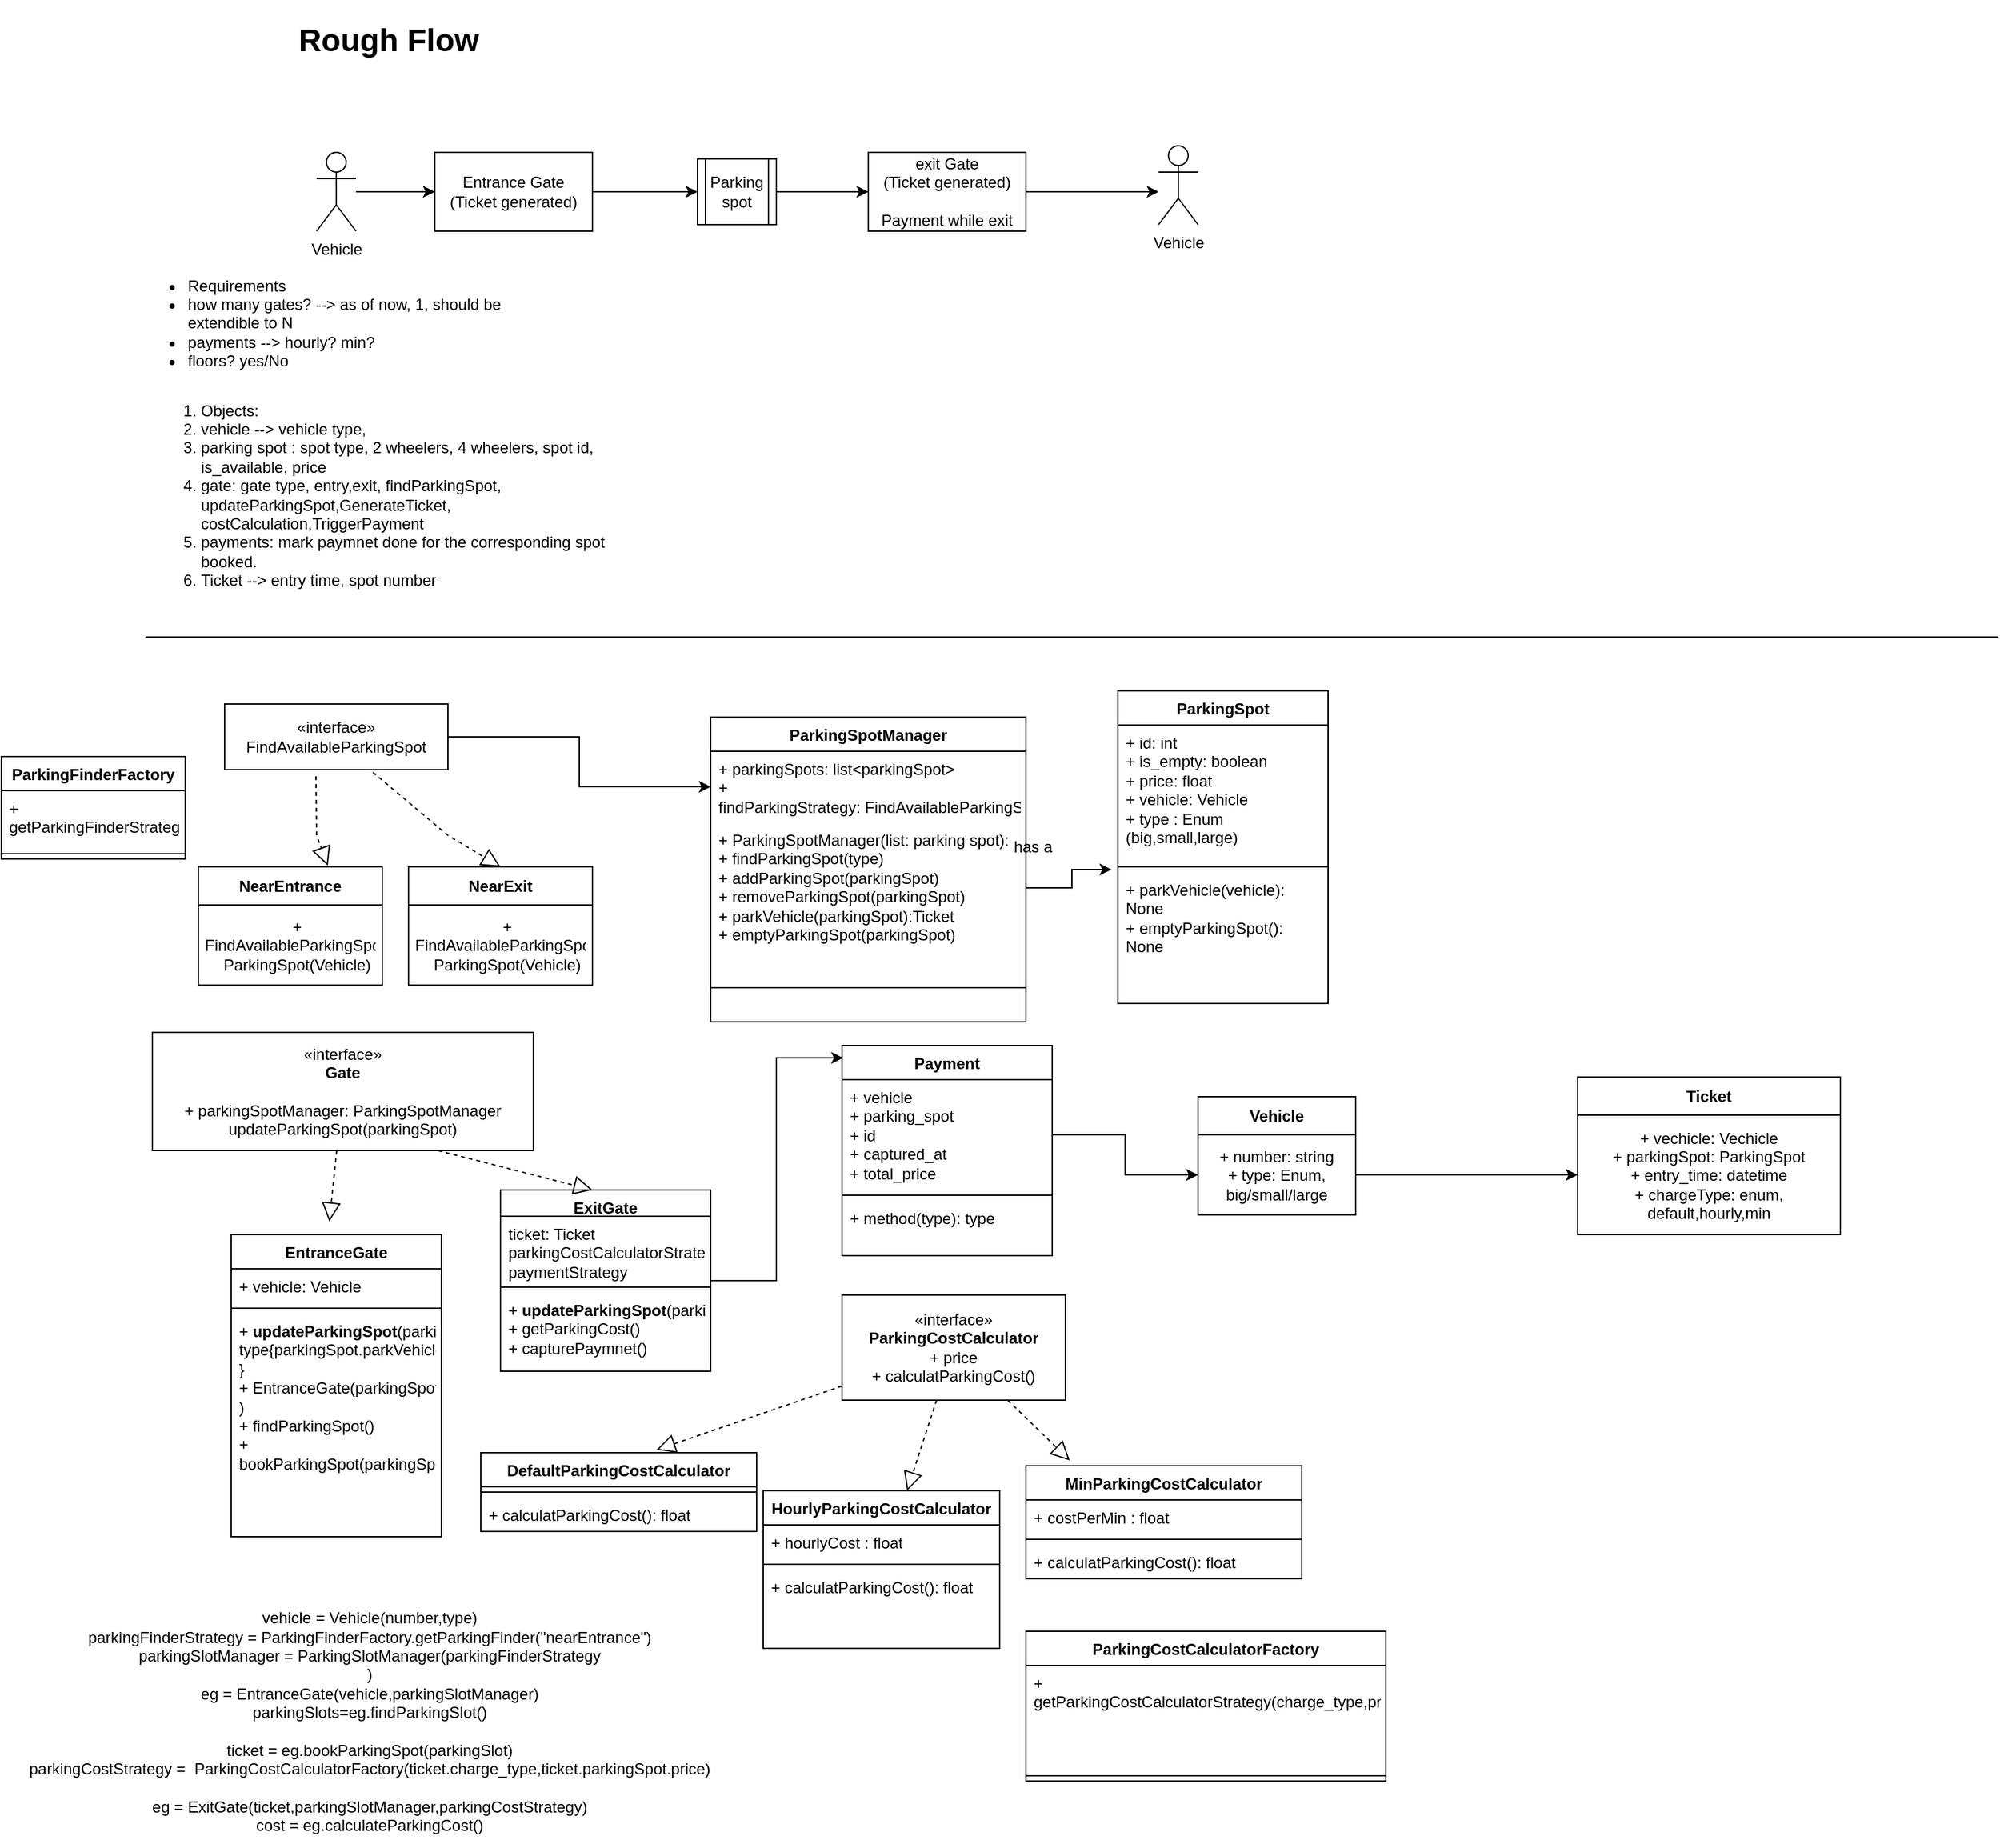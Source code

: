 <mxfile version="21.4.0" type="github">
  <diagram name="Page-1" id="o2xKIcE8YW7Dhm-UCasG">
    <mxGraphModel dx="2284" dy="832" grid="1" gridSize="10" guides="1" tooltips="1" connect="1" arrows="1" fold="1" page="1" pageScale="1" pageWidth="827" pageHeight="1169" math="0" shadow="0">
      <root>
        <mxCell id="0" />
        <mxCell id="1" parent="0" />
        <mxCell id="i1cMbVjfx4a0bRVD34qG-2" value="&lt;h1 style=&quot;border-color: var(--border-color); text-align: left;&quot;&gt;Rough Flow&lt;/h1&gt;" style="text;html=1;strokeColor=none;fillColor=none;align=center;verticalAlign=middle;whiteSpace=wrap;rounded=0;" vertex="1" parent="1">
          <mxGeometry y="50" width="170" height="30" as="geometry" />
        </mxCell>
        <mxCell id="i1cMbVjfx4a0bRVD34qG-7" value="" style="edgeStyle=orthogonalEdgeStyle;rounded=0;orthogonalLoop=1;jettySize=auto;html=1;" edge="1" parent="1" source="i1cMbVjfx4a0bRVD34qG-3" target="i1cMbVjfx4a0bRVD34qG-6">
          <mxGeometry relative="1" as="geometry" />
        </mxCell>
        <mxCell id="i1cMbVjfx4a0bRVD34qG-3" value="Entrance Gate&lt;br&gt;(Ticket generated)&lt;br&gt;" style="rounded=0;whiteSpace=wrap;html=1;" vertex="1" parent="1">
          <mxGeometry x="120" y="150" width="120" height="60" as="geometry" />
        </mxCell>
        <mxCell id="i1cMbVjfx4a0bRVD34qG-87" style="edgeStyle=orthogonalEdgeStyle;rounded=0;orthogonalLoop=1;jettySize=auto;html=1;entryX=0;entryY=0.5;entryDx=0;entryDy=0;" edge="1" parent="1" source="i1cMbVjfx4a0bRVD34qG-4" target="i1cMbVjfx4a0bRVD34qG-3">
          <mxGeometry relative="1" as="geometry" />
        </mxCell>
        <mxCell id="i1cMbVjfx4a0bRVD34qG-4" value="Vehicle" style="shape=umlActor;verticalLabelPosition=bottom;verticalAlign=top;html=1;outlineConnect=0;" vertex="1" parent="1">
          <mxGeometry x="30" y="150" width="30" height="60" as="geometry" />
        </mxCell>
        <mxCell id="i1cMbVjfx4a0bRVD34qG-16" value="" style="edgeStyle=orthogonalEdgeStyle;rounded=0;orthogonalLoop=1;jettySize=auto;html=1;" edge="1" parent="1" source="i1cMbVjfx4a0bRVD34qG-6" target="i1cMbVjfx4a0bRVD34qG-15">
          <mxGeometry relative="1" as="geometry" />
        </mxCell>
        <mxCell id="i1cMbVjfx4a0bRVD34qG-6" value="Parking spot&lt;br&gt;" style="shape=process;whiteSpace=wrap;html=1;backgroundOutline=1;" vertex="1" parent="1">
          <mxGeometry x="320" y="155" width="60" height="50" as="geometry" />
        </mxCell>
        <mxCell id="i1cMbVjfx4a0bRVD34qG-12" value="&lt;h1&gt;&lt;br&gt;&lt;/h1&gt;" style="text;html=1;strokeColor=none;fillColor=none;spacing=5;spacingTop=-20;whiteSpace=wrap;overflow=hidden;rounded=0;" vertex="1" parent="1">
          <mxGeometry x="320" y="300" width="190" height="120" as="geometry" />
        </mxCell>
        <mxCell id="i1cMbVjfx4a0bRVD34qG-13" value="&lt;ul&gt;&lt;li&gt;Requirements&lt;/li&gt;&lt;li&gt;how many gates? --&amp;gt; as of now, 1, should be extendible to N&lt;/li&gt;&lt;li&gt;payments --&amp;gt; hourly? min?&lt;/li&gt;&lt;li&gt;floors? yes/No&lt;/li&gt;&lt;/ul&gt;" style="text;strokeColor=none;fillColor=none;html=1;whiteSpace=wrap;verticalAlign=middle;overflow=hidden;" vertex="1" parent="1">
          <mxGeometry x="-110" y="230" width="290" height="90" as="geometry" />
        </mxCell>
        <mxCell id="i1cMbVjfx4a0bRVD34qG-18" value="" style="edgeStyle=orthogonalEdgeStyle;rounded=0;orthogonalLoop=1;jettySize=auto;html=1;" edge="1" parent="1" source="i1cMbVjfx4a0bRVD34qG-15" target="i1cMbVjfx4a0bRVD34qG-17">
          <mxGeometry relative="1" as="geometry">
            <Array as="points">
              <mxPoint x="640" y="180" />
              <mxPoint x="640" y="180" />
            </Array>
          </mxGeometry>
        </mxCell>
        <mxCell id="i1cMbVjfx4a0bRVD34qG-15" value="&lt;span style=&quot;border-color: var(--border-color); color: rgb(0, 0, 0); font-family: Helvetica; font-size: 12px; font-style: normal; font-variant-ligatures: normal; font-variant-caps: normal; font-weight: 400; letter-spacing: normal; orphans: 2; text-indent: 0px; text-transform: none; widows: 2; word-spacing: 0px; -webkit-text-stroke-width: 0px; text-decoration-thickness: initial; text-decoration-style: initial; text-decoration-color: initial; text-align: center; background-color: rgb(251, 251, 251); float: none; display: inline !important;&quot;&gt;exit Gate&lt;/span&gt;&lt;br style=&quot;border-color: var(--border-color); color: rgb(0, 0, 0); font-family: Helvetica; font-size: 12px; font-style: normal; font-variant-ligatures: normal; font-variant-caps: normal; font-weight: 400; letter-spacing: normal; orphans: 2; text-indent: 0px; text-transform: none; widows: 2; word-spacing: 0px; -webkit-text-stroke-width: 0px; text-decoration-thickness: initial; text-decoration-style: initial; text-decoration-color: initial; text-align: center; background-color: rgb(251, 251, 251);&quot;&gt;&lt;span style=&quot;border-color: var(--border-color); color: rgb(0, 0, 0); font-family: Helvetica; font-size: 12px; font-style: normal; font-variant-ligatures: normal; font-variant-caps: normal; font-weight: 400; letter-spacing: normal; orphans: 2; text-indent: 0px; text-transform: none; widows: 2; word-spacing: 0px; -webkit-text-stroke-width: 0px; text-decoration-thickness: initial; text-decoration-style: initial; text-decoration-color: initial; text-align: center; background-color: rgb(251, 251, 251); float: none; display: inline !important;&quot;&gt;(Ticket generated)&lt;/span&gt;&lt;br style=&quot;border-color: var(--border-color); color: rgb(0, 0, 0); font-family: Helvetica; font-size: 12px; font-style: normal; font-variant-ligatures: normal; font-variant-caps: normal; font-weight: 400; letter-spacing: normal; orphans: 2; text-indent: 0px; text-transform: none; widows: 2; word-spacing: 0px; -webkit-text-stroke-width: 0px; text-decoration-thickness: initial; text-decoration-style: initial; text-decoration-color: initial; text-align: center; background-color: rgb(251, 251, 251);&quot;&gt;&lt;br style=&quot;border-color: var(--border-color); color: rgb(0, 0, 0); font-family: Helvetica; font-size: 12px; font-style: normal; font-variant-ligatures: normal; font-variant-caps: normal; font-weight: 400; letter-spacing: normal; orphans: 2; text-indent: 0px; text-transform: none; widows: 2; word-spacing: 0px; -webkit-text-stroke-width: 0px; text-decoration-thickness: initial; text-decoration-style: initial; text-decoration-color: initial; text-align: center; background-color: rgb(251, 251, 251);&quot;&gt;&lt;span style=&quot;border-color: var(--border-color); color: rgb(0, 0, 0); font-family: Helvetica; font-size: 12px; font-style: normal; font-variant-ligatures: normal; font-variant-caps: normal; font-weight: 400; letter-spacing: normal; orphans: 2; text-indent: 0px; text-transform: none; widows: 2; word-spacing: 0px; -webkit-text-stroke-width: 0px; text-decoration-thickness: initial; text-decoration-style: initial; text-decoration-color: initial; text-align: center; background-color: rgb(251, 251, 251); float: none; display: inline !important;&quot;&gt;Payment while exit&lt;/span&gt;" style="rounded=0;whiteSpace=wrap;html=1;" vertex="1" parent="1">
          <mxGeometry x="450" y="150" width="120" height="60" as="geometry" />
        </mxCell>
        <mxCell id="i1cMbVjfx4a0bRVD34qG-17" value="Vehicle" style="shape=umlActor;verticalLabelPosition=bottom;verticalAlign=top;html=1;outlineConnect=0;" vertex="1" parent="1">
          <mxGeometry x="671" y="145" width="30" height="60" as="geometry" />
        </mxCell>
        <mxCell id="i1cMbVjfx4a0bRVD34qG-20" value="&lt;ol&gt;&lt;li&gt;Objects:&lt;/li&gt;&lt;li&gt;vehicle --&amp;gt; vehicle type,&amp;nbsp;&lt;/li&gt;&lt;li&gt;parking spot : spot type, 2 wheelers, 4 wheelers, spot id, is_available, price&lt;/li&gt;&lt;li&gt;gate: gate type, entry,exit, findParkingSpot, updateParkingSpot,GenerateTicket, costCalculation,TriggerPayment&lt;/li&gt;&lt;li&gt;payments: mark paymnet done for the corresponding spot booked.&lt;/li&gt;&lt;li&gt;Ticket --&amp;gt; entry time, spot number&lt;/li&gt;&lt;/ol&gt;" style="text;strokeColor=none;fillColor=none;html=1;whiteSpace=wrap;verticalAlign=middle;overflow=hidden;" vertex="1" parent="1">
          <mxGeometry x="-100" y="320" width="370" height="181" as="geometry" />
        </mxCell>
        <mxCell id="i1cMbVjfx4a0bRVD34qG-21" value="" style="line;strokeWidth=1;fillColor=none;align=left;verticalAlign=middle;spacingTop=-1;spacingLeft=3;spacingRight=3;rotatable=0;labelPosition=right;points=[];portConstraint=eastwest;strokeColor=inherit;" vertex="1" parent="1">
          <mxGeometry x="-100" y="260" width="1410" height="518" as="geometry" />
        </mxCell>
        <mxCell id="i1cMbVjfx4a0bRVD34qG-24" value="ParkingSpot" style="swimlane;fontStyle=1;align=center;verticalAlign=top;childLayout=stackLayout;horizontal=1;startSize=26;horizontalStack=0;resizeParent=1;resizeParentMax=0;resizeLast=0;collapsible=1;marginBottom=0;whiteSpace=wrap;html=1;" vertex="1" parent="1">
          <mxGeometry x="640" y="560" width="160" height="238" as="geometry" />
        </mxCell>
        <mxCell id="i1cMbVjfx4a0bRVD34qG-25" value="+ id: int&lt;br&gt;+ is_empty: boolean&lt;br&gt;+ price: float&lt;br&gt;+ vehicle: Vehicle&lt;br&gt;+ type : Enum (big,small,large)" style="text;strokeColor=none;fillColor=none;align=left;verticalAlign=top;spacingLeft=4;spacingRight=4;overflow=hidden;rotatable=0;points=[[0,0.5],[1,0.5]];portConstraint=eastwest;whiteSpace=wrap;html=1;" vertex="1" parent="i1cMbVjfx4a0bRVD34qG-24">
          <mxGeometry y="26" width="160" height="104" as="geometry" />
        </mxCell>
        <mxCell id="i1cMbVjfx4a0bRVD34qG-26" value="" style="line;strokeWidth=1;fillColor=none;align=left;verticalAlign=middle;spacingTop=-1;spacingLeft=3;spacingRight=3;rotatable=0;labelPosition=right;points=[];portConstraint=eastwest;strokeColor=inherit;" vertex="1" parent="i1cMbVjfx4a0bRVD34qG-24">
          <mxGeometry y="130" width="160" height="8" as="geometry" />
        </mxCell>
        <mxCell id="i1cMbVjfx4a0bRVD34qG-27" value="+ parkVehicle(vehicle): None&lt;br&gt;+ emptyParkingSpot(): None" style="text;strokeColor=none;fillColor=none;align=left;verticalAlign=top;spacingLeft=4;spacingRight=4;overflow=hidden;rotatable=0;points=[[0,0.5],[1,0.5]];portConstraint=eastwest;whiteSpace=wrap;html=1;" vertex="1" parent="i1cMbVjfx4a0bRVD34qG-24">
          <mxGeometry y="138" width="160" height="100" as="geometry" />
        </mxCell>
        <mxCell id="i1cMbVjfx4a0bRVD34qG-28" value="ParkingSpotManager" style="swimlane;fontStyle=1;align=center;verticalAlign=top;childLayout=stackLayout;horizontal=1;startSize=26;horizontalStack=0;resizeParent=1;resizeParentMax=0;resizeLast=0;collapsible=1;marginBottom=0;whiteSpace=wrap;html=1;" vertex="1" parent="1">
          <mxGeometry x="330" y="580" width="240" height="232" as="geometry" />
        </mxCell>
        <mxCell id="i1cMbVjfx4a0bRVD34qG-31" value="+ parkingSpots: list&amp;lt;parkingSpot&amp;gt;&lt;br&gt;+ findParkingStrategy:&amp;nbsp;FindAvailableParkingSpot" style="text;strokeColor=none;fillColor=none;align=left;verticalAlign=top;spacingLeft=4;spacingRight=4;overflow=hidden;rotatable=0;points=[[0,0.5],[1,0.5]];portConstraint=eastwest;whiteSpace=wrap;html=1;" vertex="1" parent="i1cMbVjfx4a0bRVD34qG-28">
          <mxGeometry y="26" width="240" height="54" as="geometry" />
        </mxCell>
        <mxCell id="i1cMbVjfx4a0bRVD34qG-29" value="+ ParkingSpotManager(list: parking spot):&amp;nbsp;&lt;br&gt;+ findParkingSpot(type)&lt;br&gt;+ addParkingSpot(parkingSpot)&lt;br&gt;+ removeParkingSpot(parkingSpot)&lt;br&gt;+ parkVehicle(parkingSpot):Ticket&lt;br&gt;+ emptyParkingSpot(parkingSpot)" style="text;strokeColor=none;fillColor=none;align=left;verticalAlign=top;spacingLeft=4;spacingRight=4;overflow=hidden;rotatable=0;points=[[0,0.5],[1,0.5]];portConstraint=eastwest;whiteSpace=wrap;html=1;" vertex="1" parent="i1cMbVjfx4a0bRVD34qG-28">
          <mxGeometry y="80" width="240" height="100" as="geometry" />
        </mxCell>
        <mxCell id="i1cMbVjfx4a0bRVD34qG-30" value="" style="line;strokeWidth=1;fillColor=none;align=left;verticalAlign=middle;spacingTop=-1;spacingLeft=3;spacingRight=3;rotatable=0;labelPosition=right;points=[];portConstraint=eastwest;strokeColor=inherit;" vertex="1" parent="i1cMbVjfx4a0bRVD34qG-28">
          <mxGeometry y="180" width="240" height="52" as="geometry" />
        </mxCell>
        <mxCell id="i1cMbVjfx4a0bRVD34qG-52" style="edgeStyle=orthogonalEdgeStyle;rounded=0;orthogonalLoop=1;jettySize=auto;html=1;entryX=-0.031;entryY=-0.02;entryDx=0;entryDy=0;entryPerimeter=0;" edge="1" parent="1" source="i1cMbVjfx4a0bRVD34qG-29" target="i1cMbVjfx4a0bRVD34qG-27">
          <mxGeometry relative="1" as="geometry" />
        </mxCell>
        <mxCell id="i1cMbVjfx4a0bRVD34qG-53" value="has a" style="text;html=1;align=center;verticalAlign=middle;resizable=0;points=[];autosize=1;strokeColor=none;fillColor=none;" vertex="1" parent="1">
          <mxGeometry x="550" y="664" width="50" height="30" as="geometry" />
        </mxCell>
        <mxCell id="i1cMbVjfx4a0bRVD34qG-69" style="edgeStyle=orthogonalEdgeStyle;rounded=0;orthogonalLoop=1;jettySize=auto;html=1;" edge="1" parent="1" source="i1cMbVjfx4a0bRVD34qG-59" target="i1cMbVjfx4a0bRVD34qG-31">
          <mxGeometry relative="1" as="geometry" />
        </mxCell>
        <mxCell id="i1cMbVjfx4a0bRVD34qG-59" value="«interface»&lt;br&gt;FindAvailableParkingSpot&lt;br&gt;" style="html=1;whiteSpace=wrap;" vertex="1" parent="1">
          <mxGeometry x="-40" y="570" width="170" height="50" as="geometry" />
        </mxCell>
        <mxCell id="i1cMbVjfx4a0bRVD34qG-60" value="" style="endArrow=block;dashed=1;endFill=0;endSize=12;html=1;rounded=0;exitX=0.409;exitY=1.1;exitDx=0;exitDy=0;exitPerimeter=0;entryX=0.704;entryY=-0.01;entryDx=0;entryDy=0;entryPerimeter=0;" edge="1" parent="1" source="i1cMbVjfx4a0bRVD34qG-59" target="i1cMbVjfx4a0bRVD34qG-64">
          <mxGeometry width="160" relative="1" as="geometry">
            <mxPoint x="-30" y="700" as="sourcePoint" />
            <mxPoint x="40" y="680" as="targetPoint" />
            <Array as="points">
              <mxPoint x="30" y="670" />
            </Array>
          </mxGeometry>
        </mxCell>
        <mxCell id="i1cMbVjfx4a0bRVD34qG-63" value="" style="endArrow=block;dashed=1;endFill=0;endSize=12;html=1;rounded=0;exitX=0.664;exitY=1.04;exitDx=0;exitDy=0;exitPerimeter=0;entryX=0.5;entryY=0;entryDx=0;entryDy=0;" edge="1" parent="1" source="i1cMbVjfx4a0bRVD34qG-59" target="i1cMbVjfx4a0bRVD34qG-67">
          <mxGeometry width="160" relative="1" as="geometry">
            <mxPoint x="165" y="660" as="sourcePoint" />
            <mxPoint x="313" y="700" as="targetPoint" />
            <Array as="points">
              <mxPoint x="130" y="670" />
            </Array>
          </mxGeometry>
        </mxCell>
        <mxCell id="i1cMbVjfx4a0bRVD34qG-64" value="NearEntrance" style="swimlane;fontStyle=1;align=center;verticalAlign=middle;childLayout=stackLayout;horizontal=1;startSize=29;horizontalStack=0;resizeParent=1;resizeParentMax=0;resizeLast=0;collapsible=0;marginBottom=0;html=1;whiteSpace=wrap;" vertex="1" parent="1">
          <mxGeometry x="-60" y="694" width="140" height="90" as="geometry" />
        </mxCell>
        <mxCell id="i1cMbVjfx4a0bRVD34qG-65" value="+ FindAvailableParkingSpot: ParkingSpot(Vehicle)" style="text;html=1;strokeColor=none;fillColor=none;align=center;verticalAlign=middle;spacingLeft=4;spacingRight=4;overflow=hidden;rotatable=0;points=[[0,0.5],[1,0.5]];portConstraint=eastwest;whiteSpace=wrap;" vertex="1" parent="i1cMbVjfx4a0bRVD34qG-64">
          <mxGeometry y="29" width="140" height="61" as="geometry" />
        </mxCell>
        <mxCell id="i1cMbVjfx4a0bRVD34qG-67" value="NearExit" style="swimlane;fontStyle=1;align=center;verticalAlign=middle;childLayout=stackLayout;horizontal=1;startSize=29;horizontalStack=0;resizeParent=1;resizeParentMax=0;resizeLast=0;collapsible=0;marginBottom=0;html=1;whiteSpace=wrap;" vertex="1" parent="1">
          <mxGeometry x="100" y="694" width="140" height="90" as="geometry" />
        </mxCell>
        <mxCell id="i1cMbVjfx4a0bRVD34qG-68" value="+ FindAvailableParkingSpot: ParkingSpot(Vehicle)" style="text;html=1;strokeColor=none;fillColor=none;align=center;verticalAlign=middle;spacingLeft=4;spacingRight=4;overflow=hidden;rotatable=0;points=[[0,0.5],[1,0.5]];portConstraint=eastwest;whiteSpace=wrap;" vertex="1" parent="i1cMbVjfx4a0bRVD34qG-67">
          <mxGeometry y="29" width="140" height="61" as="geometry" />
        </mxCell>
        <mxCell id="i1cMbVjfx4a0bRVD34qG-71" value="Vehicle" style="swimlane;fontStyle=1;align=center;verticalAlign=middle;childLayout=stackLayout;horizontal=1;startSize=29;horizontalStack=0;resizeParent=1;resizeParentMax=0;resizeLast=0;collapsible=0;marginBottom=0;html=1;whiteSpace=wrap;" vertex="1" parent="1">
          <mxGeometry x="701" y="869" width="120" height="90" as="geometry" />
        </mxCell>
        <mxCell id="i1cMbVjfx4a0bRVD34qG-72" value="+ number: string&lt;br&gt;+ type: Enum, big/small/large" style="text;html=1;strokeColor=none;fillColor=none;align=center;verticalAlign=middle;spacingLeft=4;spacingRight=4;overflow=hidden;rotatable=0;points=[[0,0.5],[1,0.5]];portConstraint=eastwest;whiteSpace=wrap;" vertex="1" parent="i1cMbVjfx4a0bRVD34qG-71">
          <mxGeometry y="29" width="120" height="61" as="geometry" />
        </mxCell>
        <mxCell id="i1cMbVjfx4a0bRVD34qG-74" value="Ticket" style="swimlane;fontStyle=1;align=center;verticalAlign=middle;childLayout=stackLayout;horizontal=1;startSize=29;horizontalStack=0;resizeParent=1;resizeParentMax=0;resizeLast=0;collapsible=0;marginBottom=0;html=1;whiteSpace=wrap;" vertex="1" parent="1">
          <mxGeometry x="990" y="854" width="200" height="120" as="geometry" />
        </mxCell>
        <mxCell id="i1cMbVjfx4a0bRVD34qG-75" value="+ vechicle: Vechicle&lt;br&gt;+ parkingSpot: ParkingSpot&lt;br&gt;+ entry_time: datetime&lt;br&gt;+ chargeType: enum, default,hourly,min" style="text;html=1;strokeColor=none;fillColor=none;align=center;verticalAlign=middle;spacingLeft=4;spacingRight=4;overflow=hidden;rotatable=0;points=[[0,0.5],[1,0.5]];portConstraint=eastwest;whiteSpace=wrap;" vertex="1" parent="i1cMbVjfx4a0bRVD34qG-74">
          <mxGeometry y="29" width="200" height="91" as="geometry" />
        </mxCell>
        <mxCell id="i1cMbVjfx4a0bRVD34qG-78" style="edgeStyle=orthogonalEdgeStyle;rounded=0;orthogonalLoop=1;jettySize=auto;html=1;entryX=0;entryY=0.5;entryDx=0;entryDy=0;" edge="1" parent="1" source="i1cMbVjfx4a0bRVD34qG-72" target="i1cMbVjfx4a0bRVD34qG-75">
          <mxGeometry relative="1" as="geometry" />
        </mxCell>
        <mxCell id="i1cMbVjfx4a0bRVD34qG-89" value="«interface»&lt;br&gt;&lt;b&gt;Gate&lt;br&gt;&lt;br&gt;&lt;/b&gt;+ p&lt;span style=&quot;text-align: left;&quot;&gt;arkingSpotManager:&amp;nbsp;&lt;/span&gt;&lt;span style=&quot;text-align: left;&quot;&gt;ParkingSpotManager&lt;br&gt;updateParkingSpot(parkingSpot)&lt;br&gt;&lt;/span&gt;" style="html=1;whiteSpace=wrap;" vertex="1" parent="1">
          <mxGeometry x="-95" y="820" width="290" height="90" as="geometry" />
        </mxCell>
        <mxCell id="i1cMbVjfx4a0bRVD34qG-140" style="edgeStyle=orthogonalEdgeStyle;rounded=0;orthogonalLoop=1;jettySize=auto;html=1;entryX=0.005;entryY=0.059;entryDx=0;entryDy=0;entryPerimeter=0;" edge="1" parent="1" source="i1cMbVjfx4a0bRVD34qG-94" target="i1cMbVjfx4a0bRVD34qG-136">
          <mxGeometry relative="1" as="geometry" />
        </mxCell>
        <mxCell id="i1cMbVjfx4a0bRVD34qG-94" value="ExitGate" style="swimlane;fontStyle=1;align=center;verticalAlign=top;childLayout=stackLayout;horizontal=1;startSize=20;horizontalStack=0;resizeParent=1;resizeParentMax=0;resizeLast=0;collapsible=1;marginBottom=0;whiteSpace=wrap;html=1;" vertex="1" parent="1">
          <mxGeometry x="170" y="940" width="160" height="138" as="geometry" />
        </mxCell>
        <mxCell id="i1cMbVjfx4a0bRVD34qG-95" value="ticket: Ticket&lt;br&gt;parkingCostCalculatorStrategy&lt;br&gt;paymentStrategy" style="text;strokeColor=none;fillColor=none;align=left;verticalAlign=top;spacingLeft=4;spacingRight=4;overflow=hidden;rotatable=0;points=[[0,0.5],[1,0.5]];portConstraint=eastwest;whiteSpace=wrap;html=1;" vertex="1" parent="i1cMbVjfx4a0bRVD34qG-94">
          <mxGeometry y="20" width="160" height="50" as="geometry" />
        </mxCell>
        <mxCell id="i1cMbVjfx4a0bRVD34qG-96" value="" style="line;strokeWidth=1;fillColor=none;align=left;verticalAlign=middle;spacingTop=-1;spacingLeft=3;spacingRight=3;rotatable=0;labelPosition=right;points=[];portConstraint=eastwest;strokeColor=inherit;" vertex="1" parent="i1cMbVjfx4a0bRVD34qG-94">
          <mxGeometry y="70" width="160" height="8" as="geometry" />
        </mxCell>
        <mxCell id="i1cMbVjfx4a0bRVD34qG-97" value="+&amp;nbsp;&lt;b style=&quot;border-color: var(--border-color); text-align: center;&quot;&gt;updateParkingSpot&lt;/b&gt;(parkingSpot):&amp;nbsp;&lt;br&gt;+ getParkingCost()&lt;br&gt;+ capturePaymnet()" style="text;strokeColor=none;fillColor=none;align=left;verticalAlign=top;spacingLeft=4;spacingRight=4;overflow=hidden;rotatable=0;points=[[0,0.5],[1,0.5]];portConstraint=eastwest;whiteSpace=wrap;html=1;" vertex="1" parent="i1cMbVjfx4a0bRVD34qG-94">
          <mxGeometry y="78" width="160" height="60" as="geometry" />
        </mxCell>
        <mxCell id="i1cMbVjfx4a0bRVD34qG-99" value="ParkingFinderFactory" style="swimlane;fontStyle=1;align=center;verticalAlign=top;childLayout=stackLayout;horizontal=1;startSize=26;horizontalStack=0;resizeParent=1;resizeParentMax=0;resizeLast=0;collapsible=1;marginBottom=0;whiteSpace=wrap;html=1;" vertex="1" parent="1">
          <mxGeometry x="-210" y="610" width="140" height="78" as="geometry" />
        </mxCell>
        <mxCell id="i1cMbVjfx4a0bRVD34qG-100" value="+ getParkingFinderStrategy()" style="text;strokeColor=none;fillColor=none;align=left;verticalAlign=top;spacingLeft=4;spacingRight=4;overflow=hidden;rotatable=0;points=[[0,0.5],[1,0.5]];portConstraint=eastwest;whiteSpace=wrap;html=1;" vertex="1" parent="i1cMbVjfx4a0bRVD34qG-99">
          <mxGeometry y="26" width="140" height="44" as="geometry" />
        </mxCell>
        <mxCell id="i1cMbVjfx4a0bRVD34qG-101" value="" style="line;strokeWidth=1;fillColor=none;align=left;verticalAlign=middle;spacingTop=-1;spacingLeft=3;spacingRight=3;rotatable=0;labelPosition=right;points=[];portConstraint=eastwest;strokeColor=inherit;" vertex="1" parent="i1cMbVjfx4a0bRVD34qG-99">
          <mxGeometry y="70" width="140" height="8" as="geometry" />
        </mxCell>
        <mxCell id="i1cMbVjfx4a0bRVD34qG-98" value="vehicle = Vehicle(number,type)&lt;br&gt;parkingFinderStrategy = ParkingFinderFactory.getParkingFinder(&quot;nearEntrance&quot;)&lt;br&gt;parkingSlotManager = ParkingSlotManager(parkingFinderStrategy&lt;br style=&quot;border-color: var(--border-color);&quot;&gt;)&lt;br&gt;eg = EntranceGate(vehicle,parkingSlotManager)&lt;br&gt;parkingSlots=eg.findParkingSlot()&lt;br&gt;&lt;br&gt;ticket = eg.bookParkingSpot(parkingSlot)&lt;br&gt;parkingCostStrategy =&amp;nbsp;&amp;nbsp;ParkingCostCalculatorFactory(ticket.charge_type,ticket.parkingSpot.price)&lt;br&gt;&lt;br&gt;eg = ExitGate(ticket,parkingSlotManager,parkingCostStrategy)&lt;br&gt;cost = eg.calculateParkingCost()" style="text;html=1;align=center;verticalAlign=middle;resizable=0;points=[];autosize=1;strokeColor=none;fillColor=none;" vertex="1" parent="1">
          <mxGeometry x="-200" y="1250" width="540" height="190" as="geometry" />
        </mxCell>
        <mxCell id="i1cMbVjfx4a0bRVD34qG-103" value="«interface»&lt;br&gt;&lt;b&gt;ParkingCostCalculator&lt;br&gt;&lt;/b&gt;+ price&lt;br&gt;+ calculatParkingCost()" style="html=1;whiteSpace=wrap;" vertex="1" parent="1">
          <mxGeometry x="430" y="1020" width="170" height="80" as="geometry" />
        </mxCell>
        <mxCell id="i1cMbVjfx4a0bRVD34qG-104" value="DefaultParkingCostCalculator" style="swimlane;fontStyle=1;align=center;verticalAlign=top;childLayout=stackLayout;horizontal=1;startSize=26;horizontalStack=0;resizeParent=1;resizeParentMax=0;resizeLast=0;collapsible=1;marginBottom=0;whiteSpace=wrap;html=1;" vertex="1" parent="1">
          <mxGeometry x="155" y="1140" width="210" height="60" as="geometry" />
        </mxCell>
        <mxCell id="i1cMbVjfx4a0bRVD34qG-106" value="" style="line;strokeWidth=1;fillColor=none;align=left;verticalAlign=middle;spacingTop=-1;spacingLeft=3;spacingRight=3;rotatable=0;labelPosition=right;points=[];portConstraint=eastwest;strokeColor=inherit;" vertex="1" parent="i1cMbVjfx4a0bRVD34qG-104">
          <mxGeometry y="26" width="210" height="8" as="geometry" />
        </mxCell>
        <mxCell id="i1cMbVjfx4a0bRVD34qG-107" value="+&amp;nbsp;calculatParkingCost(): float" style="text;strokeColor=none;fillColor=none;align=left;verticalAlign=top;spacingLeft=4;spacingRight=4;overflow=hidden;rotatable=0;points=[[0,0.5],[1,0.5]];portConstraint=eastwest;whiteSpace=wrap;html=1;" vertex="1" parent="i1cMbVjfx4a0bRVD34qG-104">
          <mxGeometry y="34" width="210" height="26" as="geometry" />
        </mxCell>
        <mxCell id="i1cMbVjfx4a0bRVD34qG-108" value="HourlyParkingCostCalculator" style="swimlane;fontStyle=1;align=center;verticalAlign=top;childLayout=stackLayout;horizontal=1;startSize=26;horizontalStack=0;resizeParent=1;resizeParentMax=0;resizeLast=0;collapsible=1;marginBottom=0;whiteSpace=wrap;html=1;" vertex="1" parent="1">
          <mxGeometry x="370" y="1169" width="180" height="120" as="geometry" />
        </mxCell>
        <mxCell id="i1cMbVjfx4a0bRVD34qG-109" value="+ hourlyCost : float" style="text;strokeColor=none;fillColor=none;align=left;verticalAlign=top;spacingLeft=4;spacingRight=4;overflow=hidden;rotatable=0;points=[[0,0.5],[1,0.5]];portConstraint=eastwest;whiteSpace=wrap;html=1;" vertex="1" parent="i1cMbVjfx4a0bRVD34qG-108">
          <mxGeometry y="26" width="180" height="26" as="geometry" />
        </mxCell>
        <mxCell id="i1cMbVjfx4a0bRVD34qG-110" value="" style="line;strokeWidth=1;fillColor=none;align=left;verticalAlign=middle;spacingTop=-1;spacingLeft=3;spacingRight=3;rotatable=0;labelPosition=right;points=[];portConstraint=eastwest;strokeColor=inherit;" vertex="1" parent="i1cMbVjfx4a0bRVD34qG-108">
          <mxGeometry y="52" width="180" height="8" as="geometry" />
        </mxCell>
        <mxCell id="i1cMbVjfx4a0bRVD34qG-111" value="+&amp;nbsp;calculatParkingCost(): float" style="text;strokeColor=none;fillColor=none;align=left;verticalAlign=top;spacingLeft=4;spacingRight=4;overflow=hidden;rotatable=0;points=[[0,0.5],[1,0.5]];portConstraint=eastwest;whiteSpace=wrap;html=1;" vertex="1" parent="i1cMbVjfx4a0bRVD34qG-108">
          <mxGeometry y="60" width="180" height="60" as="geometry" />
        </mxCell>
        <mxCell id="i1cMbVjfx4a0bRVD34qG-112" value="MinParkingCostCalculator" style="swimlane;fontStyle=1;align=center;verticalAlign=top;childLayout=stackLayout;horizontal=1;startSize=26;horizontalStack=0;resizeParent=1;resizeParentMax=0;resizeLast=0;collapsible=1;marginBottom=0;whiteSpace=wrap;html=1;" vertex="1" parent="1">
          <mxGeometry x="570" y="1150" width="210" height="86" as="geometry" />
        </mxCell>
        <mxCell id="i1cMbVjfx4a0bRVD34qG-113" value="+ costPerMin : float" style="text;strokeColor=none;fillColor=none;align=left;verticalAlign=top;spacingLeft=4;spacingRight=4;overflow=hidden;rotatable=0;points=[[0,0.5],[1,0.5]];portConstraint=eastwest;whiteSpace=wrap;html=1;" vertex="1" parent="i1cMbVjfx4a0bRVD34qG-112">
          <mxGeometry y="26" width="210" height="26" as="geometry" />
        </mxCell>
        <mxCell id="i1cMbVjfx4a0bRVD34qG-114" value="" style="line;strokeWidth=1;fillColor=none;align=left;verticalAlign=middle;spacingTop=-1;spacingLeft=3;spacingRight=3;rotatable=0;labelPosition=right;points=[];portConstraint=eastwest;strokeColor=inherit;" vertex="1" parent="i1cMbVjfx4a0bRVD34qG-112">
          <mxGeometry y="52" width="210" height="8" as="geometry" />
        </mxCell>
        <mxCell id="i1cMbVjfx4a0bRVD34qG-115" value="+&amp;nbsp;calculatParkingCost(): float" style="text;strokeColor=none;fillColor=none;align=left;verticalAlign=top;spacingLeft=4;spacingRight=4;overflow=hidden;rotatable=0;points=[[0,0.5],[1,0.5]];portConstraint=eastwest;whiteSpace=wrap;html=1;" vertex="1" parent="i1cMbVjfx4a0bRVD34qG-112">
          <mxGeometry y="60" width="210" height="26" as="geometry" />
        </mxCell>
        <mxCell id="i1cMbVjfx4a0bRVD34qG-116" value="" style="endArrow=block;dashed=1;endFill=0;endSize=12;html=1;rounded=0;entryX=0.637;entryY=-0.035;entryDx=0;entryDy=0;entryPerimeter=0;" edge="1" parent="1" source="i1cMbVjfx4a0bRVD34qG-103" target="i1cMbVjfx4a0bRVD34qG-104">
          <mxGeometry width="160" relative="1" as="geometry">
            <mxPoint x="270" y="1030" as="sourcePoint" />
            <mxPoint x="430" y="1030" as="targetPoint" />
          </mxGeometry>
        </mxCell>
        <mxCell id="i1cMbVjfx4a0bRVD34qG-117" value="" style="endArrow=block;dashed=1;endFill=0;endSize=12;html=1;rounded=0;" edge="1" parent="1" source="i1cMbVjfx4a0bRVD34qG-103" target="i1cMbVjfx4a0bRVD34qG-108">
          <mxGeometry width="160" relative="1" as="geometry">
            <mxPoint x="440" y="1107" as="sourcePoint" />
            <mxPoint x="309" y="1137" as="targetPoint" />
          </mxGeometry>
        </mxCell>
        <mxCell id="i1cMbVjfx4a0bRVD34qG-118" value="" style="endArrow=block;dashed=1;endFill=0;endSize=12;html=1;rounded=0;entryX=0.159;entryY=-0.047;entryDx=0;entryDy=0;entryPerimeter=0;" edge="1" parent="1" source="i1cMbVjfx4a0bRVD34qG-103" target="i1cMbVjfx4a0bRVD34qG-112">
          <mxGeometry width="160" relative="1" as="geometry">
            <mxPoint x="640" y="1110" as="sourcePoint" />
            <mxPoint x="509" y="1140" as="targetPoint" />
          </mxGeometry>
        </mxCell>
        <mxCell id="i1cMbVjfx4a0bRVD34qG-119" value="ParkingCostCalculatorFactory" style="swimlane;fontStyle=1;align=center;verticalAlign=top;childLayout=stackLayout;horizontal=1;startSize=26;horizontalStack=0;resizeParent=1;resizeParentMax=0;resizeLast=0;collapsible=1;marginBottom=0;whiteSpace=wrap;html=1;" vertex="1" parent="1">
          <mxGeometry x="570" y="1276" width="274" height="114" as="geometry" />
        </mxCell>
        <mxCell id="i1cMbVjfx4a0bRVD34qG-120" value="+ getParkingCostCalculatorStrategy(charge_type,price)" style="text;strokeColor=none;fillColor=none;align=left;verticalAlign=top;spacingLeft=4;spacingRight=4;overflow=hidden;rotatable=0;points=[[0,0.5],[1,0.5]];portConstraint=eastwest;whiteSpace=wrap;html=1;" vertex="1" parent="i1cMbVjfx4a0bRVD34qG-119">
          <mxGeometry y="26" width="274" height="80" as="geometry" />
        </mxCell>
        <mxCell id="i1cMbVjfx4a0bRVD34qG-121" value="" style="line;strokeWidth=1;fillColor=none;align=left;verticalAlign=middle;spacingTop=-1;spacingLeft=3;spacingRight=3;rotatable=0;labelPosition=right;points=[];portConstraint=eastwest;strokeColor=inherit;" vertex="1" parent="i1cMbVjfx4a0bRVD34qG-119">
          <mxGeometry y="106" width="274" height="8" as="geometry" />
        </mxCell>
        <mxCell id="i1cMbVjfx4a0bRVD34qG-122" value="" style="endArrow=block;dashed=1;endFill=0;endSize=12;html=1;rounded=0;" edge="1" parent="1" source="i1cMbVjfx4a0bRVD34qG-89">
          <mxGeometry width="160" relative="1" as="geometry">
            <mxPoint x="280" y="900" as="sourcePoint" />
            <mxPoint x="39.688" y="964" as="targetPoint" />
          </mxGeometry>
        </mxCell>
        <mxCell id="i1cMbVjfx4a0bRVD34qG-123" value="" style="endArrow=block;dashed=1;endFill=0;endSize=12;html=1;rounded=0;exitX=0.75;exitY=1;exitDx=0;exitDy=0;entryX=0.438;entryY=0;entryDx=0;entryDy=0;entryPerimeter=0;" edge="1" parent="1" source="i1cMbVjfx4a0bRVD34qG-89" target="i1cMbVjfx4a0bRVD34qG-94">
          <mxGeometry width="160" relative="1" as="geometry">
            <mxPoint x="110" y="940" as="sourcePoint" />
            <mxPoint x="270" y="940" as="targetPoint" />
          </mxGeometry>
        </mxCell>
        <mxCell id="i1cMbVjfx4a0bRVD34qG-132" value="EntranceGate" style="swimlane;fontStyle=1;align=center;verticalAlign=top;childLayout=stackLayout;horizontal=1;startSize=26;horizontalStack=0;resizeParent=1;resizeParentMax=0;resizeLast=0;collapsible=1;marginBottom=0;whiteSpace=wrap;html=1;" vertex="1" parent="1">
          <mxGeometry x="-35" y="974" width="160" height="230" as="geometry" />
        </mxCell>
        <mxCell id="i1cMbVjfx4a0bRVD34qG-133" value="+ vehicle: Vehicle" style="text;strokeColor=none;fillColor=none;align=left;verticalAlign=top;spacingLeft=4;spacingRight=4;overflow=hidden;rotatable=0;points=[[0,0.5],[1,0.5]];portConstraint=eastwest;whiteSpace=wrap;html=1;" vertex="1" parent="i1cMbVjfx4a0bRVD34qG-132">
          <mxGeometry y="26" width="160" height="26" as="geometry" />
        </mxCell>
        <mxCell id="i1cMbVjfx4a0bRVD34qG-134" value="" style="line;strokeWidth=1;fillColor=none;align=left;verticalAlign=middle;spacingTop=-1;spacingLeft=3;spacingRight=3;rotatable=0;labelPosition=right;points=[];portConstraint=eastwest;strokeColor=inherit;" vertex="1" parent="i1cMbVjfx4a0bRVD34qG-132">
          <mxGeometry y="52" width="160" height="8" as="geometry" />
        </mxCell>
        <mxCell id="i1cMbVjfx4a0bRVD34qG-135" value="+&amp;nbsp;&lt;b style=&quot;border-color: var(--border-color); text-align: center;&quot;&gt;updateParkingSpot&lt;/b&gt;(parkingSpot): type{parkingSpot.parkVehicle(vehicle)&lt;br style=&quot;border-color: var(--border-color);&quot;&gt;}&lt;br style=&quot;border-color: var(--border-color);&quot;&gt;+&amp;nbsp;EntranceGate(parkingSpotFinder&lt;br style=&quot;border-color: var(--border-color);&quot;&gt;)&lt;br style=&quot;border-color: var(--border-color);&quot;&gt;+ findParkingSpot()&lt;br style=&quot;border-color: var(--border-color);&quot;&gt;+ bookParkingSpot(parkingSpot):Ticket" style="text;strokeColor=none;fillColor=none;align=left;verticalAlign=top;spacingLeft=4;spacingRight=4;overflow=hidden;rotatable=0;points=[[0,0.5],[1,0.5]];portConstraint=eastwest;whiteSpace=wrap;html=1;" vertex="1" parent="i1cMbVjfx4a0bRVD34qG-132">
          <mxGeometry y="60" width="160" height="170" as="geometry" />
        </mxCell>
        <mxCell id="i1cMbVjfx4a0bRVD34qG-136" value="Payment" style="swimlane;fontStyle=1;align=center;verticalAlign=top;childLayout=stackLayout;horizontal=1;startSize=26;horizontalStack=0;resizeParent=1;resizeParentMax=0;resizeLast=0;collapsible=1;marginBottom=0;whiteSpace=wrap;html=1;" vertex="1" parent="1">
          <mxGeometry x="430" y="830" width="160" height="160" as="geometry" />
        </mxCell>
        <mxCell id="i1cMbVjfx4a0bRVD34qG-137" value="+ vehicle&lt;br&gt;+ parking_spot&lt;br&gt;+ id&amp;nbsp;&lt;br&gt;+ captured_at&lt;br&gt;+ total_price" style="text;strokeColor=none;fillColor=none;align=left;verticalAlign=top;spacingLeft=4;spacingRight=4;overflow=hidden;rotatable=0;points=[[0,0.5],[1,0.5]];portConstraint=eastwest;whiteSpace=wrap;html=1;" vertex="1" parent="i1cMbVjfx4a0bRVD34qG-136">
          <mxGeometry y="26" width="160" height="84" as="geometry" />
        </mxCell>
        <mxCell id="i1cMbVjfx4a0bRVD34qG-138" value="" style="line;strokeWidth=1;fillColor=none;align=left;verticalAlign=middle;spacingTop=-1;spacingLeft=3;spacingRight=3;rotatable=0;labelPosition=right;points=[];portConstraint=eastwest;strokeColor=inherit;" vertex="1" parent="i1cMbVjfx4a0bRVD34qG-136">
          <mxGeometry y="110" width="160" height="8" as="geometry" />
        </mxCell>
        <mxCell id="i1cMbVjfx4a0bRVD34qG-139" value="+ method(type): type" style="text;strokeColor=none;fillColor=none;align=left;verticalAlign=top;spacingLeft=4;spacingRight=4;overflow=hidden;rotatable=0;points=[[0,0.5],[1,0.5]];portConstraint=eastwest;whiteSpace=wrap;html=1;" vertex="1" parent="i1cMbVjfx4a0bRVD34qG-136">
          <mxGeometry y="118" width="160" height="42" as="geometry" />
        </mxCell>
        <mxCell id="i1cMbVjfx4a0bRVD34qG-142" value="" style="edgeStyle=orthogonalEdgeStyle;rounded=0;orthogonalLoop=1;jettySize=auto;html=1;" edge="1" parent="1" source="i1cMbVjfx4a0bRVD34qG-137" target="i1cMbVjfx4a0bRVD34qG-72">
          <mxGeometry relative="1" as="geometry" />
        </mxCell>
      </root>
    </mxGraphModel>
  </diagram>
</mxfile>
